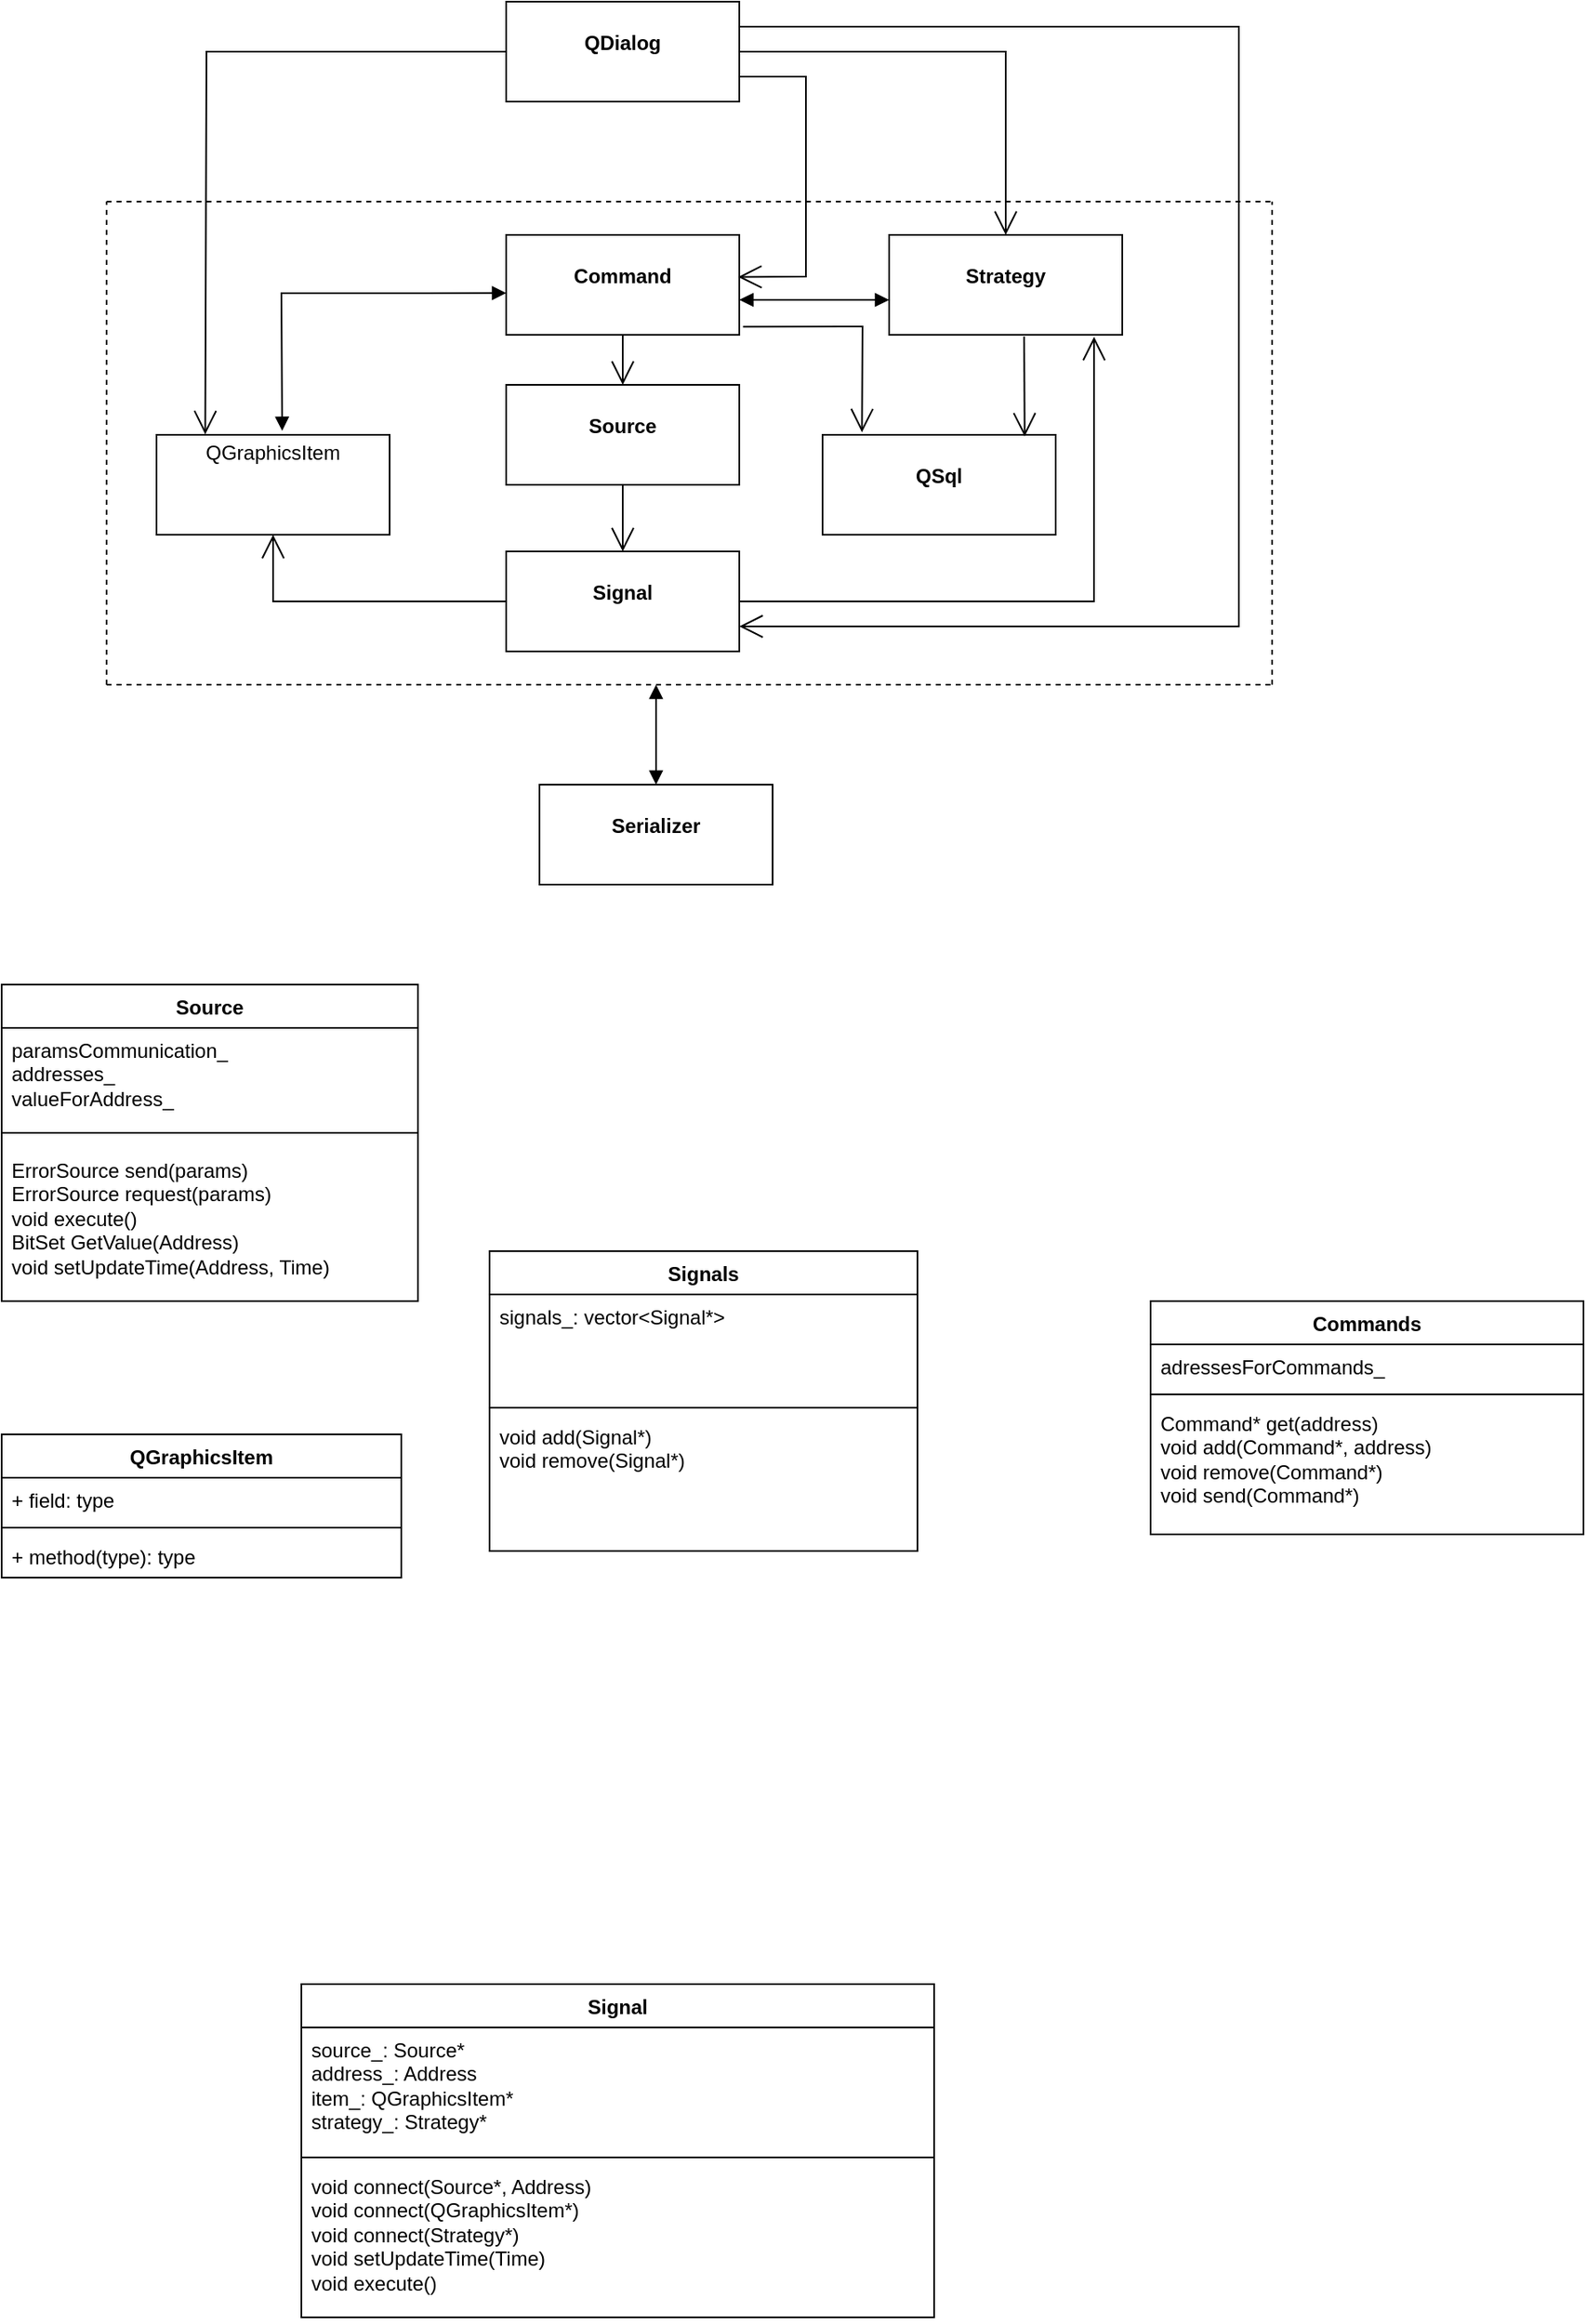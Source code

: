 <mxfile version="24.6.1" type="device">
  <diagram id="C5RBs43oDa-KdzZeNtuy" name="Page-1">
    <mxGraphModel dx="989" dy="582" grid="1" gridSize="10" guides="1" tooltips="1" connect="1" arrows="1" fold="1" page="1" pageScale="1" pageWidth="827" pageHeight="1169" math="0" shadow="0">
      <root>
        <mxCell id="WIyWlLk6GJQsqaUBKTNV-0" />
        <mxCell id="WIyWlLk6GJQsqaUBKTNV-1" parent="WIyWlLk6GJQsqaUBKTNV-0" />
        <mxCell id="EBoMjYvq3vsDPdnsoRML-0" value="&lt;p style=&quot;margin:0px;margin-top:4px;text-align:center;&quot;&gt;QGraphicsItem&lt;/p&gt;" style="verticalAlign=top;align=left;overflow=fill;html=1;whiteSpace=wrap;" parent="WIyWlLk6GJQsqaUBKTNV-1" vertex="1">
          <mxGeometry x="133" y="270" width="140" height="60" as="geometry" />
        </mxCell>
        <mxCell id="EBoMjYvq3vsDPdnsoRML-1" value="&lt;p style=&quot;margin:0px;margin-top:4px;text-align:center;&quot;&gt;&lt;br&gt;&lt;b&gt;Command&lt;/b&gt;&lt;/p&gt;" style="verticalAlign=top;align=left;overflow=fill;html=1;whiteSpace=wrap;" parent="WIyWlLk6GJQsqaUBKTNV-1" vertex="1">
          <mxGeometry x="343" y="150" width="140" height="60" as="geometry" />
        </mxCell>
        <mxCell id="EBoMjYvq3vsDPdnsoRML-2" value="&lt;p style=&quot;margin:0px;margin-top:4px;text-align:center;&quot;&gt;&lt;br&gt;&lt;b&gt;Source&lt;/b&gt;&lt;/p&gt;" style="verticalAlign=top;align=left;overflow=fill;html=1;whiteSpace=wrap;" parent="WIyWlLk6GJQsqaUBKTNV-1" vertex="1">
          <mxGeometry x="343" y="240" width="140" height="60" as="geometry" />
        </mxCell>
        <mxCell id="EBoMjYvq3vsDPdnsoRML-3" value="&lt;p style=&quot;margin:0px;margin-top:4px;text-align:center;&quot;&gt;&lt;br&gt;&lt;b&gt;QDialog&lt;/b&gt;&lt;/p&gt;" style="verticalAlign=top;align=left;overflow=fill;html=1;whiteSpace=wrap;" parent="WIyWlLk6GJQsqaUBKTNV-1" vertex="1">
          <mxGeometry x="343" y="10" width="140" height="60" as="geometry" />
        </mxCell>
        <mxCell id="GGPs9ePJCMBuwQxD5sNJ-0" value="&lt;p style=&quot;margin:0px;margin-top:4px;text-align:center;&quot;&gt;&lt;br&gt;&lt;b&gt;Signal&lt;/b&gt;&lt;/p&gt;" style="verticalAlign=top;align=left;overflow=fill;html=1;whiteSpace=wrap;" parent="WIyWlLk6GJQsqaUBKTNV-1" vertex="1">
          <mxGeometry x="343" y="340" width="140" height="60" as="geometry" />
        </mxCell>
        <mxCell id="GGPs9ePJCMBuwQxD5sNJ-4" value="" style="endArrow=open;endFill=1;endSize=12;html=1;rounded=0;entryX=0.5;entryY=1;entryDx=0;entryDy=0;exitX=0;exitY=0.5;exitDx=0;exitDy=0;" parent="WIyWlLk6GJQsqaUBKTNV-1" source="GGPs9ePJCMBuwQxD5sNJ-0" target="EBoMjYvq3vsDPdnsoRML-0" edge="1">
          <mxGeometry width="160" relative="1" as="geometry">
            <mxPoint x="383" y="390" as="sourcePoint" />
            <mxPoint x="543" y="390" as="targetPoint" />
            <Array as="points">
              <mxPoint x="203" y="370" />
            </Array>
          </mxGeometry>
        </mxCell>
        <mxCell id="GGPs9ePJCMBuwQxD5sNJ-7" value="" style="endArrow=open;endFill=1;endSize=12;html=1;rounded=0;exitX=0.5;exitY=1;exitDx=0;exitDy=0;entryX=0.5;entryY=0;entryDx=0;entryDy=0;" parent="WIyWlLk6GJQsqaUBKTNV-1" source="EBoMjYvq3vsDPdnsoRML-1" target="EBoMjYvq3vsDPdnsoRML-2" edge="1">
          <mxGeometry width="160" relative="1" as="geometry">
            <mxPoint x="303" y="220" as="sourcePoint" />
            <mxPoint x="463" y="220" as="targetPoint" />
          </mxGeometry>
        </mxCell>
        <mxCell id="GGPs9ePJCMBuwQxD5sNJ-8" value="" style="endArrow=open;endFill=1;endSize=12;html=1;rounded=0;exitX=0.5;exitY=1;exitDx=0;exitDy=0;entryX=0.5;entryY=0;entryDx=0;entryDy=0;" parent="WIyWlLk6GJQsqaUBKTNV-1" source="EBoMjYvq3vsDPdnsoRML-2" target="GGPs9ePJCMBuwQxD5sNJ-0" edge="1">
          <mxGeometry width="160" relative="1" as="geometry">
            <mxPoint x="343" y="290" as="sourcePoint" />
            <mxPoint x="503" y="290" as="targetPoint" />
          </mxGeometry>
        </mxCell>
        <mxCell id="GGPs9ePJCMBuwQxD5sNJ-12" value="" style="endArrow=open;endFill=1;endSize=12;html=1;rounded=0;exitX=1;exitY=0.75;exitDx=0;exitDy=0;entryX=0.995;entryY=0.421;entryDx=0;entryDy=0;entryPerimeter=0;" parent="WIyWlLk6GJQsqaUBKTNV-1" source="EBoMjYvq3vsDPdnsoRML-3" target="EBoMjYvq3vsDPdnsoRML-1" edge="1">
          <mxGeometry width="160" relative="1" as="geometry">
            <mxPoint x="393" y="180" as="sourcePoint" />
            <mxPoint x="553" y="180" as="targetPoint" />
            <Array as="points">
              <mxPoint x="523" y="55" />
              <mxPoint x="523" y="175" />
            </Array>
          </mxGeometry>
        </mxCell>
        <mxCell id="GGPs9ePJCMBuwQxD5sNJ-13" value="" style="endArrow=open;endFill=1;endSize=12;html=1;rounded=0;exitX=1;exitY=0.25;exitDx=0;exitDy=0;entryX=1;entryY=0.75;entryDx=0;entryDy=0;" parent="WIyWlLk6GJQsqaUBKTNV-1" source="EBoMjYvq3vsDPdnsoRML-3" target="GGPs9ePJCMBuwQxD5sNJ-0" edge="1">
          <mxGeometry width="160" relative="1" as="geometry">
            <mxPoint x="393" y="180" as="sourcePoint" />
            <mxPoint x="553" y="180" as="targetPoint" />
            <Array as="points">
              <mxPoint x="783" y="25" />
              <mxPoint x="783" y="385" />
            </Array>
          </mxGeometry>
        </mxCell>
        <mxCell id="GGPs9ePJCMBuwQxD5sNJ-14" value="" style="endArrow=open;endFill=1;endSize=12;html=1;rounded=0;exitX=0;exitY=0.5;exitDx=0;exitDy=0;entryX=0.209;entryY=-0.005;entryDx=0;entryDy=0;entryPerimeter=0;" parent="WIyWlLk6GJQsqaUBKTNV-1" source="EBoMjYvq3vsDPdnsoRML-3" target="EBoMjYvq3vsDPdnsoRML-0" edge="1">
          <mxGeometry width="160" relative="1" as="geometry">
            <mxPoint x="393" y="180" as="sourcePoint" />
            <mxPoint x="553" y="180" as="targetPoint" />
            <Array as="points">
              <mxPoint x="163" y="40" />
            </Array>
          </mxGeometry>
        </mxCell>
        <mxCell id="GGPs9ePJCMBuwQxD5sNJ-15" value="&lt;p style=&quot;margin:0px;margin-top:4px;text-align:center;&quot;&gt;&lt;br&gt;&lt;b&gt;Strategy&lt;/b&gt;&lt;/p&gt;" style="verticalAlign=top;align=left;overflow=fill;html=1;whiteSpace=wrap;" parent="WIyWlLk6GJQsqaUBKTNV-1" vertex="1">
          <mxGeometry x="573" y="150" width="140" height="60" as="geometry" />
        </mxCell>
        <mxCell id="GGPs9ePJCMBuwQxD5sNJ-16" value="" style="endArrow=open;endFill=1;endSize=12;html=1;rounded=0;exitX=1;exitY=0.5;exitDx=0;exitDy=0;entryX=0.5;entryY=0;entryDx=0;entryDy=0;" parent="WIyWlLk6GJQsqaUBKTNV-1" source="EBoMjYvq3vsDPdnsoRML-3" target="GGPs9ePJCMBuwQxD5sNJ-15" edge="1">
          <mxGeometry width="160" relative="1" as="geometry">
            <mxPoint x="393" y="240" as="sourcePoint" />
            <mxPoint x="553" y="240" as="targetPoint" />
            <Array as="points">
              <mxPoint x="643" y="40" />
            </Array>
          </mxGeometry>
        </mxCell>
        <mxCell id="GGPs9ePJCMBuwQxD5sNJ-17" value="" style="endArrow=block;startArrow=block;endFill=1;startFill=1;html=1;rounded=0;exitX=1;exitY=0.75;exitDx=0;exitDy=0;entryX=0;entryY=0.75;entryDx=0;entryDy=0;" parent="WIyWlLk6GJQsqaUBKTNV-1" edge="1">
          <mxGeometry width="160" relative="1" as="geometry">
            <mxPoint x="483" y="189" as="sourcePoint" />
            <mxPoint x="573" y="189" as="targetPoint" />
          </mxGeometry>
        </mxCell>
        <mxCell id="GGPs9ePJCMBuwQxD5sNJ-18" value="" style="endArrow=block;startArrow=block;endFill=1;startFill=1;html=1;rounded=0;exitX=0.539;exitY=-0.039;exitDx=0;exitDy=0;exitPerimeter=0;entryX=0;entryY=0.582;entryDx=0;entryDy=0;entryPerimeter=0;" parent="WIyWlLk6GJQsqaUBKTNV-1" source="EBoMjYvq3vsDPdnsoRML-0" target="EBoMjYvq3vsDPdnsoRML-1" edge="1">
          <mxGeometry width="160" relative="1" as="geometry">
            <mxPoint x="393" y="240" as="sourcePoint" />
            <mxPoint x="553" y="240" as="targetPoint" />
            <Array as="points">
              <mxPoint x="208" y="185" />
            </Array>
          </mxGeometry>
        </mxCell>
        <mxCell id="GGPs9ePJCMBuwQxD5sNJ-19" value="" style="endArrow=open;endFill=1;endSize=12;html=1;rounded=0;exitX=1;exitY=0.5;exitDx=0;exitDy=0;entryX=0.879;entryY=1.019;entryDx=0;entryDy=0;entryPerimeter=0;" parent="WIyWlLk6GJQsqaUBKTNV-1" source="GGPs9ePJCMBuwQxD5sNJ-0" target="GGPs9ePJCMBuwQxD5sNJ-15" edge="1">
          <mxGeometry width="160" relative="1" as="geometry">
            <mxPoint x="393" y="240" as="sourcePoint" />
            <mxPoint x="553" y="240" as="targetPoint" />
            <Array as="points">
              <mxPoint x="696" y="370" />
            </Array>
          </mxGeometry>
        </mxCell>
        <mxCell id="GGPs9ePJCMBuwQxD5sNJ-22" value="&lt;p style=&quot;margin:0px;margin-top:4px;text-align:center;&quot;&gt;&lt;br&gt;&lt;b&gt;QSql&lt;/b&gt;&lt;/p&gt;" style="verticalAlign=top;align=left;overflow=fill;html=1;whiteSpace=wrap;" parent="WIyWlLk6GJQsqaUBKTNV-1" vertex="1">
          <mxGeometry x="533" y="270" width="140" height="60" as="geometry" />
        </mxCell>
        <mxCell id="GGPs9ePJCMBuwQxD5sNJ-24" value="" style="endArrow=open;endFill=1;endSize=12;html=1;rounded=0;exitX=1.016;exitY=0.919;exitDx=0;exitDy=0;exitPerimeter=0;entryX=0.169;entryY=-0.025;entryDx=0;entryDy=0;entryPerimeter=0;" parent="WIyWlLk6GJQsqaUBKTNV-1" source="EBoMjYvq3vsDPdnsoRML-1" target="GGPs9ePJCMBuwQxD5sNJ-22" edge="1">
          <mxGeometry width="160" relative="1" as="geometry">
            <mxPoint x="443" y="250" as="sourcePoint" />
            <mxPoint x="603" y="250" as="targetPoint" />
            <Array as="points">
              <mxPoint x="557" y="205" />
            </Array>
          </mxGeometry>
        </mxCell>
        <mxCell id="GGPs9ePJCMBuwQxD5sNJ-25" value="" style="endArrow=none;dashed=1;html=1;rounded=0;" parent="WIyWlLk6GJQsqaUBKTNV-1" edge="1">
          <mxGeometry width="50" height="50" relative="1" as="geometry">
            <mxPoint x="103" y="130" as="sourcePoint" />
            <mxPoint x="803" y="130" as="targetPoint" />
          </mxGeometry>
        </mxCell>
        <mxCell id="GGPs9ePJCMBuwQxD5sNJ-26" value="" style="endArrow=none;dashed=1;html=1;rounded=0;" parent="WIyWlLk6GJQsqaUBKTNV-1" edge="1">
          <mxGeometry width="50" height="50" relative="1" as="geometry">
            <mxPoint x="103" y="420" as="sourcePoint" />
            <mxPoint x="103" y="130" as="targetPoint" />
          </mxGeometry>
        </mxCell>
        <mxCell id="GGPs9ePJCMBuwQxD5sNJ-27" value="" style="endArrow=none;dashed=1;html=1;rounded=0;" parent="WIyWlLk6GJQsqaUBKTNV-1" edge="1">
          <mxGeometry width="50" height="50" relative="1" as="geometry">
            <mxPoint x="103" y="420" as="sourcePoint" />
            <mxPoint x="803" y="420" as="targetPoint" />
          </mxGeometry>
        </mxCell>
        <mxCell id="GGPs9ePJCMBuwQxD5sNJ-28" value="" style="endArrow=none;dashed=1;html=1;rounded=0;" parent="WIyWlLk6GJQsqaUBKTNV-1" edge="1">
          <mxGeometry width="50" height="50" relative="1" as="geometry">
            <mxPoint x="803" y="420" as="sourcePoint" />
            <mxPoint x="803" y="130" as="targetPoint" />
          </mxGeometry>
        </mxCell>
        <mxCell id="GGPs9ePJCMBuwQxD5sNJ-29" value="&lt;p style=&quot;margin:0px;margin-top:4px;text-align:center;&quot;&gt;&lt;br&gt;&lt;b&gt;Serializer&lt;/b&gt;&lt;/p&gt;" style="verticalAlign=top;align=left;overflow=fill;html=1;whiteSpace=wrap;" parent="WIyWlLk6GJQsqaUBKTNV-1" vertex="1">
          <mxGeometry x="363" y="480" width="140" height="60" as="geometry" />
        </mxCell>
        <mxCell id="GGPs9ePJCMBuwQxD5sNJ-30" value="" style="endArrow=block;startArrow=block;endFill=1;startFill=1;html=1;rounded=0;" parent="WIyWlLk6GJQsqaUBKTNV-1" target="GGPs9ePJCMBuwQxD5sNJ-29" edge="1">
          <mxGeometry width="160" relative="1" as="geometry">
            <mxPoint x="433" y="420" as="sourcePoint" />
            <mxPoint x="553" y="360" as="targetPoint" />
          </mxGeometry>
        </mxCell>
        <mxCell id="o8ogbDe5hiVy13YJEDdy-0" value="" style="endArrow=open;endFill=1;endSize=12;html=1;rounded=0;exitX=0.579;exitY=1.017;exitDx=0;exitDy=0;exitPerimeter=0;entryX=0.867;entryY=0.017;entryDx=0;entryDy=0;entryPerimeter=0;" parent="WIyWlLk6GJQsqaUBKTNV-1" source="GGPs9ePJCMBuwQxD5sNJ-15" target="GGPs9ePJCMBuwQxD5sNJ-22" edge="1">
          <mxGeometry width="160" relative="1" as="geometry">
            <mxPoint x="333" y="470" as="sourcePoint" />
            <mxPoint x="493" y="470" as="targetPoint" />
          </mxGeometry>
        </mxCell>
        <mxCell id="o8ogbDe5hiVy13YJEDdy-1" value="Source" style="swimlane;fontStyle=1;align=center;verticalAlign=top;childLayout=stackLayout;horizontal=1;startSize=26;horizontalStack=0;resizeParent=1;resizeParentMax=0;resizeLast=0;collapsible=1;marginBottom=0;whiteSpace=wrap;html=1;" parent="WIyWlLk6GJQsqaUBKTNV-1" vertex="1">
          <mxGeometry x="40" y="600" width="250" height="190" as="geometry" />
        </mxCell>
        <mxCell id="o8ogbDe5hiVy13YJEDdy-2" value="paramsCommunication_&lt;div&gt;addresses_&lt;/div&gt;&lt;div&gt;valueForAddress_&lt;/div&gt;" style="text;strokeColor=none;fillColor=none;align=left;verticalAlign=top;spacingLeft=4;spacingRight=4;overflow=hidden;rotatable=0;points=[[0,0.5],[1,0.5]];portConstraint=eastwest;whiteSpace=wrap;html=1;" parent="o8ogbDe5hiVy13YJEDdy-1" vertex="1">
          <mxGeometry y="26" width="250" height="54" as="geometry" />
        </mxCell>
        <mxCell id="o8ogbDe5hiVy13YJEDdy-3" value="" style="line;strokeWidth=1;fillColor=none;align=left;verticalAlign=middle;spacingTop=-1;spacingLeft=3;spacingRight=3;rotatable=0;labelPosition=right;points=[];portConstraint=eastwest;strokeColor=inherit;" parent="o8ogbDe5hiVy13YJEDdy-1" vertex="1">
          <mxGeometry y="80" width="250" height="18" as="geometry" />
        </mxCell>
        <mxCell id="o8ogbDe5hiVy13YJEDdy-4" value="ErrorSource send(params)&lt;div&gt;ErrorSource request(params)&lt;/div&gt;&lt;div&gt;void execute()&lt;/div&gt;&lt;div&gt;BitSet GetValue(Address)&lt;/div&gt;&lt;div&gt;void setUpdateTime(Address, Time)&lt;/div&gt;" style="text;strokeColor=none;fillColor=none;align=left;verticalAlign=top;spacingLeft=4;spacingRight=4;overflow=hidden;rotatable=0;points=[[0,0.5],[1,0.5]];portConstraint=eastwest;whiteSpace=wrap;html=1;" parent="o8ogbDe5hiVy13YJEDdy-1" vertex="1">
          <mxGeometry y="98" width="250" height="92" as="geometry" />
        </mxCell>
        <mxCell id="o8ogbDe5hiVy13YJEDdy-9" value="QGraphicsItem" style="swimlane;fontStyle=1;align=center;verticalAlign=top;childLayout=stackLayout;horizontal=1;startSize=26;horizontalStack=0;resizeParent=1;resizeParentMax=0;resizeLast=0;collapsible=1;marginBottom=0;whiteSpace=wrap;html=1;" parent="WIyWlLk6GJQsqaUBKTNV-1" vertex="1">
          <mxGeometry x="40" y="870" width="240" height="86" as="geometry" />
        </mxCell>
        <mxCell id="o8ogbDe5hiVy13YJEDdy-10" value="+ field: type" style="text;strokeColor=none;fillColor=none;align=left;verticalAlign=top;spacingLeft=4;spacingRight=4;overflow=hidden;rotatable=0;points=[[0,0.5],[1,0.5]];portConstraint=eastwest;whiteSpace=wrap;html=1;" parent="o8ogbDe5hiVy13YJEDdy-9" vertex="1">
          <mxGeometry y="26" width="240" height="26" as="geometry" />
        </mxCell>
        <mxCell id="o8ogbDe5hiVy13YJEDdy-11" value="" style="line;strokeWidth=1;fillColor=none;align=left;verticalAlign=middle;spacingTop=-1;spacingLeft=3;spacingRight=3;rotatable=0;labelPosition=right;points=[];portConstraint=eastwest;strokeColor=inherit;" parent="o8ogbDe5hiVy13YJEDdy-9" vertex="1">
          <mxGeometry y="52" width="240" height="8" as="geometry" />
        </mxCell>
        <mxCell id="o8ogbDe5hiVy13YJEDdy-12" value="+ method(type): type" style="text;strokeColor=none;fillColor=none;align=left;verticalAlign=top;spacingLeft=4;spacingRight=4;overflow=hidden;rotatable=0;points=[[0,0.5],[1,0.5]];portConstraint=eastwest;whiteSpace=wrap;html=1;" parent="o8ogbDe5hiVy13YJEDdy-9" vertex="1">
          <mxGeometry y="60" width="240" height="26" as="geometry" />
        </mxCell>
        <mxCell id="sNqJLVmDUxaatNrLWist-4" value="Commands" style="swimlane;fontStyle=1;align=center;verticalAlign=top;childLayout=stackLayout;horizontal=1;startSize=26;horizontalStack=0;resizeParent=1;resizeParentMax=0;resizeLast=0;collapsible=1;marginBottom=0;whiteSpace=wrap;html=1;" parent="WIyWlLk6GJQsqaUBKTNV-1" vertex="1">
          <mxGeometry x="730" y="790" width="260" height="140" as="geometry" />
        </mxCell>
        <mxCell id="sNqJLVmDUxaatNrLWist-5" value="adressesForCommands_" style="text;strokeColor=none;fillColor=none;align=left;verticalAlign=top;spacingLeft=4;spacingRight=4;overflow=hidden;rotatable=0;points=[[0,0.5],[1,0.5]];portConstraint=eastwest;whiteSpace=wrap;html=1;" parent="sNqJLVmDUxaatNrLWist-4" vertex="1">
          <mxGeometry y="26" width="260" height="26" as="geometry" />
        </mxCell>
        <mxCell id="sNqJLVmDUxaatNrLWist-6" value="" style="line;strokeWidth=1;fillColor=none;align=left;verticalAlign=middle;spacingTop=-1;spacingLeft=3;spacingRight=3;rotatable=0;labelPosition=right;points=[];portConstraint=eastwest;strokeColor=inherit;" parent="sNqJLVmDUxaatNrLWist-4" vertex="1">
          <mxGeometry y="52" width="260" height="8" as="geometry" />
        </mxCell>
        <mxCell id="sNqJLVmDUxaatNrLWist-7" value="&lt;div&gt;Command* get(address)&lt;/div&gt;&lt;div&gt;void add(Command*, address)&lt;/div&gt;&lt;div&gt;void remove(Command*)&lt;/div&gt;&lt;div&gt;void send(Command*)&lt;/div&gt;" style="text;strokeColor=none;fillColor=none;align=left;verticalAlign=top;spacingLeft=4;spacingRight=4;overflow=hidden;rotatable=0;points=[[0,0.5],[1,0.5]];portConstraint=eastwest;whiteSpace=wrap;html=1;" parent="sNqJLVmDUxaatNrLWist-4" vertex="1">
          <mxGeometry y="60" width="260" height="80" as="geometry" />
        </mxCell>
        <mxCell id="9bvBttRPLfseqG46C_Ok-13" value="Signal" style="swimlane;fontStyle=1;align=center;verticalAlign=top;childLayout=stackLayout;horizontal=1;startSize=26;horizontalStack=0;resizeParent=1;resizeParentMax=0;resizeLast=0;collapsible=1;marginBottom=0;whiteSpace=wrap;html=1;" vertex="1" parent="WIyWlLk6GJQsqaUBKTNV-1">
          <mxGeometry x="220" y="1200" width="380" height="200" as="geometry" />
        </mxCell>
        <mxCell id="9bvBttRPLfseqG46C_Ok-14" value="source_: Source*&lt;div&gt;address_: Address&lt;/div&gt;&lt;div&gt;item_: QGraphicsItem*&lt;/div&gt;&lt;div&gt;strategy_: Strategy*&lt;/div&gt;" style="text;strokeColor=none;fillColor=none;align=left;verticalAlign=top;spacingLeft=4;spacingRight=4;overflow=hidden;rotatable=0;points=[[0,0.5],[1,0.5]];portConstraint=eastwest;whiteSpace=wrap;html=1;" vertex="1" parent="9bvBttRPLfseqG46C_Ok-13">
          <mxGeometry y="26" width="380" height="74" as="geometry" />
        </mxCell>
        <mxCell id="9bvBttRPLfseqG46C_Ok-15" value="" style="line;strokeWidth=1;fillColor=none;align=left;verticalAlign=middle;spacingTop=-1;spacingLeft=3;spacingRight=3;rotatable=0;labelPosition=right;points=[];portConstraint=eastwest;strokeColor=inherit;" vertex="1" parent="9bvBttRPLfseqG46C_Ok-13">
          <mxGeometry y="100" width="380" height="8" as="geometry" />
        </mxCell>
        <mxCell id="9bvBttRPLfseqG46C_Ok-16" value="void connect(Source*, Address)&lt;div&gt;void connect(QGraphicsItem*)&lt;/div&gt;&lt;div&gt;void connect(Strategy*)&lt;/div&gt;&lt;div&gt;void setUpdateTime(Time)&lt;/div&gt;&lt;div&gt;void execute()&lt;/div&gt;" style="text;strokeColor=none;fillColor=none;align=left;verticalAlign=top;spacingLeft=4;spacingRight=4;overflow=hidden;rotatable=0;points=[[0,0.5],[1,0.5]];portConstraint=eastwest;whiteSpace=wrap;html=1;" vertex="1" parent="9bvBttRPLfseqG46C_Ok-13">
          <mxGeometry y="108" width="380" height="92" as="geometry" />
        </mxCell>
        <mxCell id="9bvBttRPLfseqG46C_Ok-18" value="Signals" style="swimlane;fontStyle=1;align=center;verticalAlign=top;childLayout=stackLayout;horizontal=1;startSize=26;horizontalStack=0;resizeParent=1;resizeParentMax=0;resizeLast=0;collapsible=1;marginBottom=0;whiteSpace=wrap;html=1;" vertex="1" parent="WIyWlLk6GJQsqaUBKTNV-1">
          <mxGeometry x="333" y="760" width="257" height="180" as="geometry" />
        </mxCell>
        <mxCell id="9bvBttRPLfseqG46C_Ok-19" value="signals_: vector&amp;lt;Signal*&amp;gt;" style="text;strokeColor=none;fillColor=none;align=left;verticalAlign=top;spacingLeft=4;spacingRight=4;overflow=hidden;rotatable=0;points=[[0,0.5],[1,0.5]];portConstraint=eastwest;whiteSpace=wrap;html=1;" vertex="1" parent="9bvBttRPLfseqG46C_Ok-18">
          <mxGeometry y="26" width="257" height="64" as="geometry" />
        </mxCell>
        <mxCell id="9bvBttRPLfseqG46C_Ok-20" value="" style="line;strokeWidth=1;fillColor=none;align=left;verticalAlign=middle;spacingTop=-1;spacingLeft=3;spacingRight=3;rotatable=0;labelPosition=right;points=[];portConstraint=eastwest;strokeColor=inherit;" vertex="1" parent="9bvBttRPLfseqG46C_Ok-18">
          <mxGeometry y="90" width="257" height="8" as="geometry" />
        </mxCell>
        <mxCell id="9bvBttRPLfseqG46C_Ok-21" value="void add(Signal*)&lt;div&gt;void remove(Signal*)&lt;/div&gt;&lt;div&gt;&lt;br&gt;&lt;/div&gt;" style="text;strokeColor=none;fillColor=none;align=left;verticalAlign=top;spacingLeft=4;spacingRight=4;overflow=hidden;rotatable=0;points=[[0,0.5],[1,0.5]];portConstraint=eastwest;whiteSpace=wrap;html=1;" vertex="1" parent="9bvBttRPLfseqG46C_Ok-18">
          <mxGeometry y="98" width="257" height="82" as="geometry" />
        </mxCell>
      </root>
    </mxGraphModel>
  </diagram>
</mxfile>
